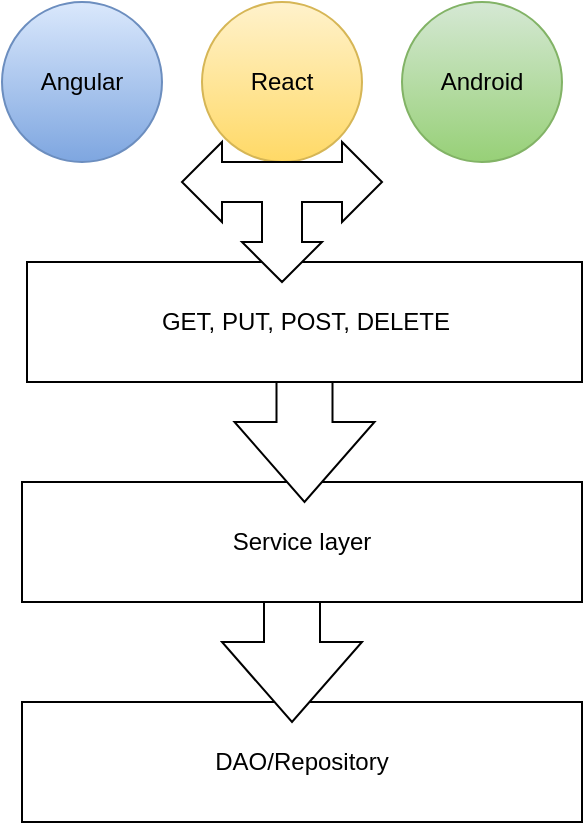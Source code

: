 <mxfile version="14.8.0" type="github">
  <diagram id="1WPJASN0mxCN0nVR3oBN" name="Page-1">
    <mxGraphModel dx="801" dy="462" grid="1" gridSize="10" guides="1" tooltips="1" connect="1" arrows="1" fold="1" page="1" pageScale="1" pageWidth="827" pageHeight="1169" math="0" shadow="0">
      <root>
        <mxCell id="0" />
        <mxCell id="1" parent="0" />
        <mxCell id="Csg6u0J_EZvgzUimmfu2-1" value="GET, PUT, POST, DELETE" style="rounded=0;whiteSpace=wrap;html=1;fillColor=none;" vertex="1" parent="1">
          <mxGeometry x="242.5" y="130" width="277.5" height="60" as="geometry" />
        </mxCell>
        <mxCell id="Csg6u0J_EZvgzUimmfu2-4" style="edgeStyle=orthogonalEdgeStyle;rounded=0;orthogonalLoop=1;jettySize=auto;html=1;exitX=0;exitY=0.5;exitDx=0;exitDy=0;" edge="1" parent="1" source="Csg6u0J_EZvgzUimmfu2-2">
          <mxGeometry relative="1" as="geometry">
            <mxPoint x="240" y="270" as="targetPoint" />
          </mxGeometry>
        </mxCell>
        <mxCell id="Csg6u0J_EZvgzUimmfu2-2" value="Service layer" style="rounded=0;whiteSpace=wrap;html=1;" vertex="1" parent="1">
          <mxGeometry x="240" y="240" width="280" height="60" as="geometry" />
        </mxCell>
        <mxCell id="Csg6u0J_EZvgzUimmfu2-3" value="DAO/Repository" style="rounded=0;whiteSpace=wrap;html=1;" vertex="1" parent="1">
          <mxGeometry x="240" y="350" width="280" height="60" as="geometry" />
        </mxCell>
        <mxCell id="Csg6u0J_EZvgzUimmfu2-5" value="Angular" style="ellipse;whiteSpace=wrap;html=1;aspect=fixed;gradientColor=#7ea6e0;fillColor=#dae8fc;strokeColor=#6c8ebf;" vertex="1" parent="1">
          <mxGeometry x="230" width="80" height="80" as="geometry" />
        </mxCell>
        <mxCell id="Csg6u0J_EZvgzUimmfu2-6" value="React" style="ellipse;whiteSpace=wrap;html=1;aspect=fixed;gradientColor=#ffd966;fillColor=#fff2cc;strokeColor=#d6b656;" vertex="1" parent="1">
          <mxGeometry x="330" width="80" height="80" as="geometry" />
        </mxCell>
        <mxCell id="Csg6u0J_EZvgzUimmfu2-7" value="Android" style="ellipse;whiteSpace=wrap;html=1;aspect=fixed;gradientColor=#97d077;fillColor=#d5e8d4;strokeColor=#82b366;" vertex="1" parent="1">
          <mxGeometry x="430" width="80" height="80" as="geometry" />
        </mxCell>
        <mxCell id="Csg6u0J_EZvgzUimmfu2-8" value="" style="html=1;shadow=0;dashed=0;align=center;verticalAlign=middle;shape=mxgraph.arrows2.arrow;dy=0.6;dx=40;direction=south;notch=0;" vertex="1" parent="1">
          <mxGeometry x="346.25" y="190" width="70" height="60" as="geometry" />
        </mxCell>
        <mxCell id="Csg6u0J_EZvgzUimmfu2-9" value="" style="html=1;shadow=0;dashed=0;align=center;verticalAlign=middle;shape=mxgraph.arrows2.arrow;dy=0.6;dx=40;direction=south;notch=0;" vertex="1" parent="1">
          <mxGeometry x="340" y="300" width="70" height="60" as="geometry" />
        </mxCell>
        <mxCell id="Csg6u0J_EZvgzUimmfu2-10" value="" style="html=1;shadow=0;dashed=0;align=center;verticalAlign=middle;shape=mxgraph.arrows2.triadArrow;dy=10;dx=20;arrowHead=40;direction=west;" vertex="1" parent="1">
          <mxGeometry x="320" y="70" width="100" height="70" as="geometry" />
        </mxCell>
      </root>
    </mxGraphModel>
  </diagram>
</mxfile>
